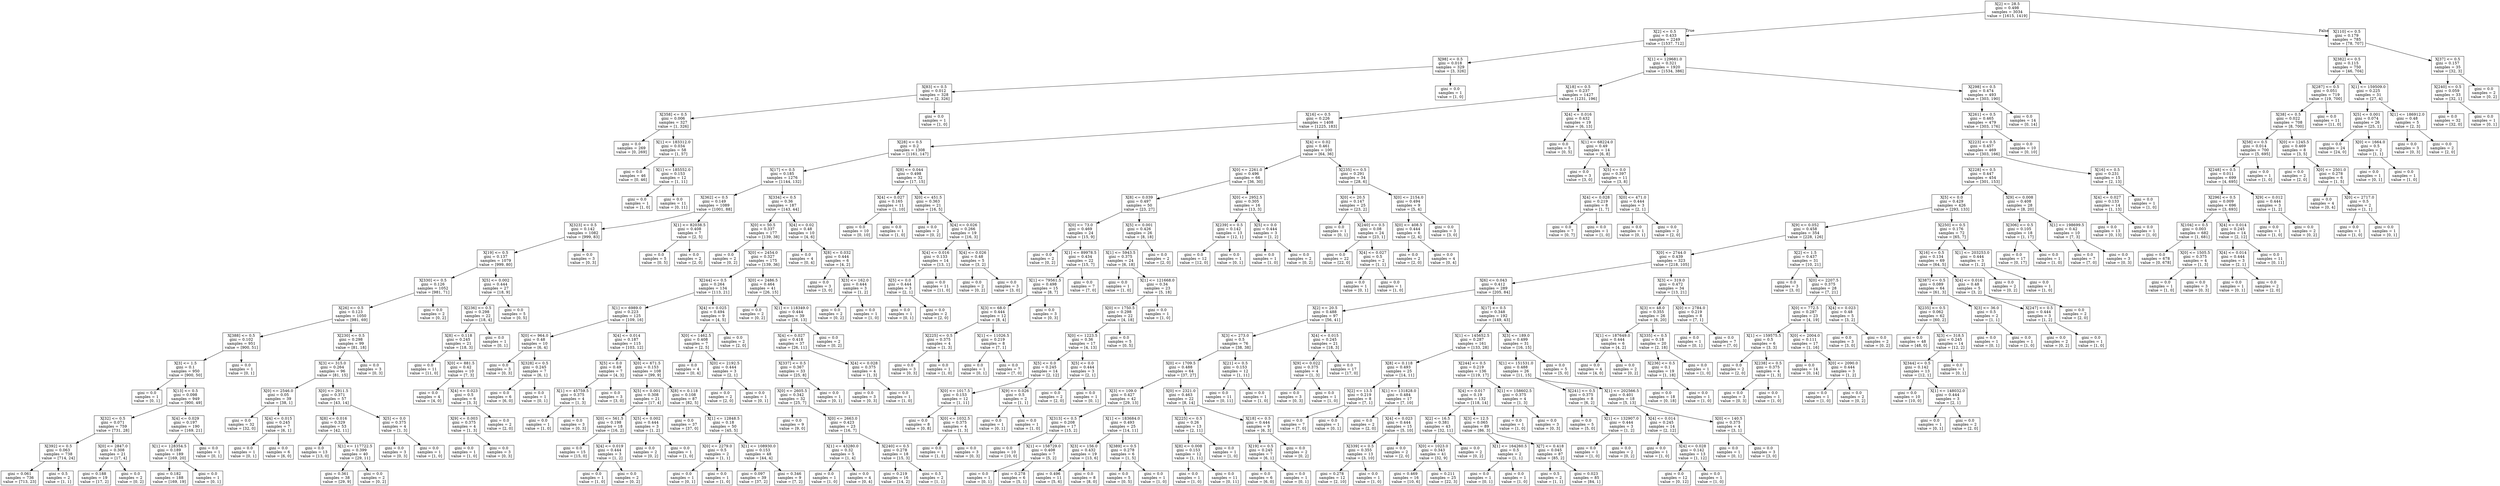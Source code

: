digraph Tree {
node [shape=box] ;
0 [label="X[2] <= 28.5\ngini = 0.498\nsamples = 3034\nvalue = [1615, 1419]"] ;
1 [label="X[2] <= 0.5\ngini = 0.433\nsamples = 2249\nvalue = [1537, 712]"] ;
0 -> 1 [labeldistance=2.5, labelangle=45, headlabel="True"] ;
2 [label="X[98] <= 0.5\ngini = 0.018\nsamples = 329\nvalue = [3, 326]"] ;
1 -> 2 ;
3 [label="X[83] <= 0.5\ngini = 0.012\nsamples = 328\nvalue = [2, 326]"] ;
2 -> 3 ;
4 [label="X[358] <= 0.5\ngini = 0.006\nsamples = 327\nvalue = [1, 326]"] ;
3 -> 4 ;
5 [label="gini = 0.0\nsamples = 269\nvalue = [0, 269]"] ;
4 -> 5 ;
6 [label="X[1] <= 183312.0\ngini = 0.034\nsamples = 58\nvalue = [1, 57]"] ;
4 -> 6 ;
7 [label="gini = 0.0\nsamples = 46\nvalue = [0, 46]"] ;
6 -> 7 ;
8 [label="X[1] <= 185552.0\ngini = 0.153\nsamples = 12\nvalue = [1, 11]"] ;
6 -> 8 ;
9 [label="gini = 0.0\nsamples = 1\nvalue = [1, 0]"] ;
8 -> 9 ;
10 [label="gini = 0.0\nsamples = 11\nvalue = [0, 11]"] ;
8 -> 10 ;
11 [label="gini = 0.0\nsamples = 1\nvalue = [1, 0]"] ;
3 -> 11 ;
12 [label="gini = 0.0\nsamples = 1\nvalue = [1, 0]"] ;
2 -> 12 ;
13 [label="X[1] <= 129681.0\ngini = 0.321\nsamples = 1920\nvalue = [1534, 386]"] ;
1 -> 13 ;
14 [label="X[18] <= 0.5\ngini = 0.237\nsamples = 1427\nvalue = [1231, 196]"] ;
13 -> 14 ;
15 [label="X[16] <= 0.5\ngini = 0.226\nsamples = 1408\nvalue = [1225, 183]"] ;
14 -> 15 ;
16 [label="X[28] <= 0.5\ngini = 0.2\nsamples = 1308\nvalue = [1161, 147]"] ;
15 -> 16 ;
17 [label="X[17] <= 0.5\ngini = 0.185\nsamples = 1276\nvalue = [1144, 132]"] ;
16 -> 17 ;
18 [label="X[362] <= 0.5\ngini = 0.149\nsamples = 1089\nvalue = [1001, 88]"] ;
17 -> 18 ;
19 [label="X[323] <= 0.5\ngini = 0.142\nsamples = 1082\nvalue = [999, 83]"] ;
18 -> 19 ;
20 [label="X[19] <= 0.5\ngini = 0.137\nsamples = 1079\nvalue = [999, 80]"] ;
19 -> 20 ;
21 [label="X[330] <= 0.5\ngini = 0.126\nsamples = 1052\nvalue = [981, 71]"] ;
20 -> 21 ;
22 [label="X[26] <= 0.5\ngini = 0.123\nsamples = 1050\nvalue = [981, 69]"] ;
21 -> 22 ;
23 [label="X[388] <= 0.5\ngini = 0.102\nsamples = 951\nvalue = [900, 51]"] ;
22 -> 23 ;
24 [label="X[3] <= 1.5\ngini = 0.1\nsamples = 950\nvalue = [900, 50]"] ;
23 -> 24 ;
25 [label="gini = 0.0\nsamples = 1\nvalue = [0, 1]"] ;
24 -> 25 ;
26 [label="X[13] <= 0.5\ngini = 0.098\nsamples = 949\nvalue = [900, 49]"] ;
24 -> 26 ;
27 [label="X[32] <= 0.5\ngini = 0.071\nsamples = 759\nvalue = [731, 28]"] ;
26 -> 27 ;
28 [label="X[392] <= 0.5\ngini = 0.063\nsamples = 738\nvalue = [714, 24]"] ;
27 -> 28 ;
29 [label="gini = 0.061\nsamples = 736\nvalue = [713, 23]"] ;
28 -> 29 ;
30 [label="gini = 0.5\nsamples = 2\nvalue = [1, 1]"] ;
28 -> 30 ;
31 [label="X[0] <= 2847.0\ngini = 0.308\nsamples = 21\nvalue = [17, 4]"] ;
27 -> 31 ;
32 [label="gini = 0.188\nsamples = 19\nvalue = [17, 2]"] ;
31 -> 32 ;
33 [label="gini = 0.0\nsamples = 2\nvalue = [0, 2]"] ;
31 -> 33 ;
34 [label="X[4] <= 0.029\ngini = 0.197\nsamples = 190\nvalue = [169, 21]"] ;
26 -> 34 ;
35 [label="X[1] <= 128354.5\ngini = 0.189\nsamples = 189\nvalue = [169, 20]"] ;
34 -> 35 ;
36 [label="gini = 0.182\nsamples = 188\nvalue = [169, 19]"] ;
35 -> 36 ;
37 [label="gini = 0.0\nsamples = 1\nvalue = [0, 1]"] ;
35 -> 37 ;
38 [label="gini = 0.0\nsamples = 1\nvalue = [0, 1]"] ;
34 -> 38 ;
39 [label="gini = 0.0\nsamples = 1\nvalue = [0, 1]"] ;
23 -> 39 ;
40 [label="X[230] <= 0.5\ngini = 0.298\nsamples = 99\nvalue = [81, 18]"] ;
22 -> 40 ;
41 [label="X[3] <= 315.0\ngini = 0.264\nsamples = 96\nvalue = [81, 15]"] ;
40 -> 41 ;
42 [label="X[0] <= 2546.0\ngini = 0.05\nsamples = 39\nvalue = [38, 1]"] ;
41 -> 42 ;
43 [label="gini = 0.0\nsamples = 32\nvalue = [32, 0]"] ;
42 -> 43 ;
44 [label="X[4] <= 0.015\ngini = 0.245\nsamples = 7\nvalue = [6, 1]"] ;
42 -> 44 ;
45 [label="gini = 0.0\nsamples = 1\nvalue = [0, 1]"] ;
44 -> 45 ;
46 [label="gini = 0.0\nsamples = 6\nvalue = [6, 0]"] ;
44 -> 46 ;
47 [label="X[0] <= 2911.5\ngini = 0.371\nsamples = 57\nvalue = [43, 14]"] ;
41 -> 47 ;
48 [label="X[8] <= 0.016\ngini = 0.329\nsamples = 53\nvalue = [42, 11]"] ;
47 -> 48 ;
49 [label="gini = 0.0\nsamples = 13\nvalue = [13, 0]"] ;
48 -> 49 ;
50 [label="X[1] <= 117722.5\ngini = 0.399\nsamples = 40\nvalue = [29, 11]"] ;
48 -> 50 ;
51 [label="gini = 0.361\nsamples = 38\nvalue = [29, 9]"] ;
50 -> 51 ;
52 [label="gini = 0.0\nsamples = 2\nvalue = [0, 2]"] ;
50 -> 52 ;
53 [label="X[5] <= 0.0\ngini = 0.375\nsamples = 4\nvalue = [1, 3]"] ;
47 -> 53 ;
54 [label="gini = 0.0\nsamples = 3\nvalue = [0, 3]"] ;
53 -> 54 ;
55 [label="gini = 0.0\nsamples = 1\nvalue = [1, 0]"] ;
53 -> 55 ;
56 [label="gini = 0.0\nsamples = 3\nvalue = [0, 3]"] ;
40 -> 56 ;
57 [label="gini = 0.0\nsamples = 2\nvalue = [0, 2]"] ;
21 -> 57 ;
58 [label="X[5] <= 0.002\ngini = 0.444\nsamples = 27\nvalue = [18, 9]"] ;
20 -> 58 ;
59 [label="X[236] <= 0.5\ngini = 0.298\nsamples = 22\nvalue = [18, 4]"] ;
58 -> 59 ;
60 [label="X[8] <= 0.118\ngini = 0.245\nsamples = 21\nvalue = [18, 3]"] ;
59 -> 60 ;
61 [label="gini = 0.0\nsamples = 11\nvalue = [11, 0]"] ;
60 -> 61 ;
62 [label="X[0] <= 881.5\ngini = 0.42\nsamples = 10\nvalue = [7, 3]"] ;
60 -> 62 ;
63 [label="gini = 0.0\nsamples = 4\nvalue = [4, 0]"] ;
62 -> 63 ;
64 [label="X[4] <= 0.023\ngini = 0.5\nsamples = 6\nvalue = [3, 3]"] ;
62 -> 64 ;
65 [label="X[9] <= 0.003\ngini = 0.375\nsamples = 4\nvalue = [1, 3]"] ;
64 -> 65 ;
66 [label="gini = 0.0\nsamples = 1\nvalue = [1, 0]"] ;
65 -> 66 ;
67 [label="gini = 0.0\nsamples = 3\nvalue = [0, 3]"] ;
65 -> 67 ;
68 [label="gini = 0.0\nsamples = 2\nvalue = [2, 0]"] ;
64 -> 68 ;
69 [label="gini = 0.0\nsamples = 1\nvalue = [0, 1]"] ;
59 -> 69 ;
70 [label="gini = 0.0\nsamples = 5\nvalue = [0, 5]"] ;
58 -> 70 ;
71 [label="gini = 0.0\nsamples = 3\nvalue = [0, 3]"] ;
19 -> 71 ;
72 [label="X[1] <= 82038.5\ngini = 0.408\nsamples = 7\nvalue = [2, 5]"] ;
18 -> 72 ;
73 [label="gini = 0.0\nsamples = 5\nvalue = [0, 5]"] ;
72 -> 73 ;
74 [label="gini = 0.0\nsamples = 2\nvalue = [2, 0]"] ;
72 -> 74 ;
75 [label="X[334] <= 0.5\ngini = 0.36\nsamples = 187\nvalue = [143, 44]"] ;
17 -> 75 ;
76 [label="X[0] <= 50.5\ngini = 0.337\nsamples = 177\nvalue = [139, 38]"] ;
75 -> 76 ;
77 [label="gini = 0.0\nsamples = 2\nvalue = [0, 2]"] ;
76 -> 77 ;
78 [label="X[0] <= 2454.0\ngini = 0.327\nsamples = 175\nvalue = [139, 36]"] ;
76 -> 78 ;
79 [label="X[244] <= 0.5\ngini = 0.264\nsamples = 134\nvalue = [113, 21]"] ;
78 -> 79 ;
80 [label="X[1] <= 6989.0\ngini = 0.223\nsamples = 125\nvalue = [109, 16]"] ;
79 -> 80 ;
81 [label="X[0] <= 964.0\ngini = 0.48\nsamples = 10\nvalue = [6, 4]"] ;
80 -> 81 ;
82 [label="gini = 0.0\nsamples = 3\nvalue = [0, 3]"] ;
81 -> 82 ;
83 [label="X[328] <= 0.5\ngini = 0.245\nsamples = 7\nvalue = [6, 1]"] ;
81 -> 83 ;
84 [label="gini = 0.0\nsamples = 6\nvalue = [6, 0]"] ;
83 -> 84 ;
85 [label="gini = 0.0\nsamples = 1\nvalue = [0, 1]"] ;
83 -> 85 ;
86 [label="X[4] <= 0.014\ngini = 0.187\nsamples = 115\nvalue = [103, 12]"] ;
80 -> 86 ;
87 [label="X[5] <= 0.0\ngini = 0.49\nsamples = 7\nvalue = [4, 3]"] ;
86 -> 87 ;
88 [label="X[1] <= 45759.5\ngini = 0.375\nsamples = 4\nvalue = [1, 3]"] ;
87 -> 88 ;
89 [label="gini = 0.0\nsamples = 1\nvalue = [1, 0]"] ;
88 -> 89 ;
90 [label="gini = 0.0\nsamples = 3\nvalue = [0, 3]"] ;
88 -> 90 ;
91 [label="gini = 0.0\nsamples = 3\nvalue = [3, 0]"] ;
87 -> 91 ;
92 [label="X[0] <= 671.5\ngini = 0.153\nsamples = 108\nvalue = [99, 9]"] ;
86 -> 92 ;
93 [label="X[5] <= 0.001\ngini = 0.308\nsamples = 21\nvalue = [17, 4]"] ;
92 -> 93 ;
94 [label="X[0] <= 561.5\ngini = 0.198\nsamples = 18\nvalue = [16, 2]"] ;
93 -> 94 ;
95 [label="gini = 0.0\nsamples = 15\nvalue = [15, 0]"] ;
94 -> 95 ;
96 [label="X[4] <= 0.019\ngini = 0.444\nsamples = 3\nvalue = [1, 2]"] ;
94 -> 96 ;
97 [label="gini = 0.0\nsamples = 1\nvalue = [1, 0]"] ;
96 -> 97 ;
98 [label="gini = 0.0\nsamples = 2\nvalue = [0, 2]"] ;
96 -> 98 ;
99 [label="X[5] <= 0.002\ngini = 0.444\nsamples = 3\nvalue = [1, 2]"] ;
93 -> 99 ;
100 [label="gini = 0.0\nsamples = 2\nvalue = [0, 2]"] ;
99 -> 100 ;
101 [label="gini = 0.0\nsamples = 1\nvalue = [1, 0]"] ;
99 -> 101 ;
102 [label="X[8] <= 0.118\ngini = 0.108\nsamples = 87\nvalue = [82, 5]"] ;
92 -> 102 ;
103 [label="gini = 0.0\nsamples = 37\nvalue = [37, 0]"] ;
102 -> 103 ;
104 [label="X[1] <= 12848.5\ngini = 0.18\nsamples = 50\nvalue = [45, 5]"] ;
102 -> 104 ;
105 [label="X[0] <= 2279.0\ngini = 0.5\nsamples = 2\nvalue = [1, 1]"] ;
104 -> 105 ;
106 [label="gini = 0.0\nsamples = 1\nvalue = [0, 1]"] ;
105 -> 106 ;
107 [label="gini = 0.0\nsamples = 1\nvalue = [1, 0]"] ;
105 -> 107 ;
108 [label="X[1] <= 108930.0\ngini = 0.153\nsamples = 48\nvalue = [44, 4]"] ;
104 -> 108 ;
109 [label="gini = 0.097\nsamples = 39\nvalue = [37, 2]"] ;
108 -> 109 ;
110 [label="gini = 0.346\nsamples = 9\nvalue = [7, 2]"] ;
108 -> 110 ;
111 [label="X[4] <= 0.025\ngini = 0.494\nsamples = 9\nvalue = [4, 5]"] ;
79 -> 111 ;
112 [label="X[0] <= 1462.5\ngini = 0.408\nsamples = 7\nvalue = [2, 5]"] ;
111 -> 112 ;
113 [label="gini = 0.0\nsamples = 4\nvalue = [0, 4]"] ;
112 -> 113 ;
114 [label="X[0] <= 2192.5\ngini = 0.444\nsamples = 3\nvalue = [2, 1]"] ;
112 -> 114 ;
115 [label="gini = 0.0\nsamples = 2\nvalue = [2, 0]"] ;
114 -> 115 ;
116 [label="gini = 0.0\nsamples = 1\nvalue = [0, 1]"] ;
114 -> 116 ;
117 [label="gini = 0.0\nsamples = 2\nvalue = [2, 0]"] ;
111 -> 117 ;
118 [label="X[0] <= 2486.5\ngini = 0.464\nsamples = 41\nvalue = [26, 15]"] ;
78 -> 118 ;
119 [label="gini = 0.0\nsamples = 2\nvalue = [0, 2]"] ;
118 -> 119 ;
120 [label="X[1] <= 118349.0\ngini = 0.444\nsamples = 39\nvalue = [26, 13]"] ;
118 -> 120 ;
121 [label="X[4] <= 0.027\ngini = 0.418\nsamples = 37\nvalue = [26, 11]"] ;
120 -> 121 ;
122 [label="X[337] <= 0.5\ngini = 0.367\nsamples = 33\nvalue = [25, 8]"] ;
121 -> 122 ;
123 [label="X[0] <= 2605.5\ngini = 0.342\nsamples = 32\nvalue = [25, 7]"] ;
122 -> 123 ;
124 [label="gini = 0.0\nsamples = 9\nvalue = [9, 0]"] ;
123 -> 124 ;
125 [label="X[0] <= 2663.0\ngini = 0.423\nsamples = 23\nvalue = [16, 7]"] ;
123 -> 125 ;
126 [label="X[1] <= 43280.0\ngini = 0.32\nsamples = 5\nvalue = [1, 4]"] ;
125 -> 126 ;
127 [label="gini = 0.0\nsamples = 1\nvalue = [1, 0]"] ;
126 -> 127 ;
128 [label="gini = 0.0\nsamples = 4\nvalue = [0, 4]"] ;
126 -> 128 ;
129 [label="X[240] <= 0.5\ngini = 0.278\nsamples = 18\nvalue = [15, 3]"] ;
125 -> 129 ;
130 [label="gini = 0.219\nsamples = 16\nvalue = [14, 2]"] ;
129 -> 130 ;
131 [label="gini = 0.5\nsamples = 2\nvalue = [1, 1]"] ;
129 -> 131 ;
132 [label="gini = 0.0\nsamples = 1\nvalue = [0, 1]"] ;
122 -> 132 ;
133 [label="X[4] <= 0.028\ngini = 0.375\nsamples = 4\nvalue = [1, 3]"] ;
121 -> 133 ;
134 [label="gini = 0.0\nsamples = 3\nvalue = [0, 3]"] ;
133 -> 134 ;
135 [label="gini = 0.0\nsamples = 1\nvalue = [1, 0]"] ;
133 -> 135 ;
136 [label="gini = 0.0\nsamples = 2\nvalue = [0, 2]"] ;
120 -> 136 ;
137 [label="X[4] <= 0.02\ngini = 0.48\nsamples = 10\nvalue = [4, 6]"] ;
75 -> 137 ;
138 [label="gini = 0.0\nsamples = 4\nvalue = [0, 4]"] ;
137 -> 138 ;
139 [label="X[8] <= 0.032\ngini = 0.444\nsamples = 6\nvalue = [4, 2]"] ;
137 -> 139 ;
140 [label="gini = 0.0\nsamples = 3\nvalue = [3, 0]"] ;
139 -> 140 ;
141 [label="X[3] <= 162.0\ngini = 0.444\nsamples = 3\nvalue = [1, 2]"] ;
139 -> 141 ;
142 [label="gini = 0.0\nsamples = 2\nvalue = [0, 2]"] ;
141 -> 142 ;
143 [label="gini = 0.0\nsamples = 1\nvalue = [1, 0]"] ;
141 -> 143 ;
144 [label="X[8] <= 0.044\ngini = 0.498\nsamples = 32\nvalue = [17, 15]"] ;
16 -> 144 ;
145 [label="X[4] <= 0.027\ngini = 0.165\nsamples = 11\nvalue = [1, 10]"] ;
144 -> 145 ;
146 [label="gini = 0.0\nsamples = 10\nvalue = [0, 10]"] ;
145 -> 146 ;
147 [label="gini = 0.0\nsamples = 1\nvalue = [1, 0]"] ;
145 -> 147 ;
148 [label="X[0] <= 451.5\ngini = 0.363\nsamples = 21\nvalue = [16, 5]"] ;
144 -> 148 ;
149 [label="gini = 0.0\nsamples = 2\nvalue = [0, 2]"] ;
148 -> 149 ;
150 [label="X[4] <= 0.026\ngini = 0.266\nsamples = 19\nvalue = [16, 3]"] ;
148 -> 150 ;
151 [label="X[4] <= 0.016\ngini = 0.133\nsamples = 14\nvalue = [13, 1]"] ;
150 -> 151 ;
152 [label="X[5] <= 0.0\ngini = 0.444\nsamples = 3\nvalue = [2, 1]"] ;
151 -> 152 ;
153 [label="gini = 0.0\nsamples = 1\nvalue = [0, 1]"] ;
152 -> 153 ;
154 [label="gini = 0.0\nsamples = 2\nvalue = [2, 0]"] ;
152 -> 154 ;
155 [label="gini = 0.0\nsamples = 11\nvalue = [11, 0]"] ;
151 -> 155 ;
156 [label="X[4] <= 0.026\ngini = 0.48\nsamples = 5\nvalue = [3, 2]"] ;
150 -> 156 ;
157 [label="gini = 0.0\nsamples = 2\nvalue = [0, 2]"] ;
156 -> 157 ;
158 [label="gini = 0.0\nsamples = 3\nvalue = [3, 0]"] ;
156 -> 158 ;
159 [label="X[4] <= 0.02\ngini = 0.461\nsamples = 100\nvalue = [64, 36]"] ;
15 -> 159 ;
160 [label="X[0] <= 2261.0\ngini = 0.496\nsamples = 66\nvalue = [36, 30]"] ;
159 -> 160 ;
161 [label="X[8] <= 0.039\ngini = 0.497\nsamples = 50\nvalue = [23, 27]"] ;
160 -> 161 ;
162 [label="X[0] <= 73.0\ngini = 0.469\nsamples = 24\nvalue = [15, 9]"] ;
161 -> 162 ;
163 [label="gini = 0.0\nsamples = 2\nvalue = [0, 2]"] ;
162 -> 163 ;
164 [label="X[1] <= 89978.5\ngini = 0.434\nsamples = 22\nvalue = [15, 7]"] ;
162 -> 164 ;
165 [label="X[1] <= 79561.5\ngini = 0.498\nsamples = 15\nvalue = [8, 7]"] ;
164 -> 165 ;
166 [label="X[3] <= 68.0\ngini = 0.444\nsamples = 12\nvalue = [8, 4]"] ;
165 -> 166 ;
167 [label="X[225] <= 0.5\ngini = 0.375\nsamples = 4\nvalue = [1, 3]"] ;
166 -> 167 ;
168 [label="gini = 0.0\nsamples = 3\nvalue = [0, 3]"] ;
167 -> 168 ;
169 [label="gini = 0.0\nsamples = 1\nvalue = [1, 0]"] ;
167 -> 169 ;
170 [label="X[1] <= 11026.5\ngini = 0.219\nsamples = 8\nvalue = [7, 1]"] ;
166 -> 170 ;
171 [label="gini = 0.0\nsamples = 1\nvalue = [0, 1]"] ;
170 -> 171 ;
172 [label="gini = 0.0\nsamples = 7\nvalue = [7, 0]"] ;
170 -> 172 ;
173 [label="gini = 0.0\nsamples = 3\nvalue = [0, 3]"] ;
165 -> 173 ;
174 [label="gini = 0.0\nsamples = 7\nvalue = [7, 0]"] ;
164 -> 174 ;
175 [label="X[5] <= 0.001\ngini = 0.426\nsamples = 26\nvalue = [8, 18]"] ;
161 -> 175 ;
176 [label="X[1] <= 5943.5\ngini = 0.375\nsamples = 24\nvalue = [6, 18]"] ;
175 -> 176 ;
177 [label="gini = 0.0\nsamples = 1\nvalue = [1, 0]"] ;
176 -> 177 ;
178 [label="X[1] <= 121668.0\ngini = 0.34\nsamples = 23\nvalue = [5, 18]"] ;
176 -> 178 ;
179 [label="X[0] <= 1750.5\ngini = 0.298\nsamples = 22\nvalue = [4, 18]"] ;
178 -> 179 ;
180 [label="X[0] <= 1223.5\ngini = 0.36\nsamples = 17\nvalue = [4, 13]"] ;
179 -> 180 ;
181 [label="X[5] <= 0.0\ngini = 0.245\nsamples = 14\nvalue = [2, 12]"] ;
180 -> 181 ;
182 [label="X[0] <= 1017.5\ngini = 0.153\nsamples = 12\nvalue = [1, 11]"] ;
181 -> 182 ;
183 [label="gini = 0.0\nsamples = 8\nvalue = [0, 8]"] ;
182 -> 183 ;
184 [label="X[0] <= 1032.5\ngini = 0.375\nsamples = 4\nvalue = [1, 3]"] ;
182 -> 184 ;
185 [label="gini = 0.0\nsamples = 1\nvalue = [1, 0]"] ;
184 -> 185 ;
186 [label="gini = 0.0\nsamples = 3\nvalue = [0, 3]"] ;
184 -> 186 ;
187 [label="X[9] <= 0.026\ngini = 0.5\nsamples = 2\nvalue = [1, 1]"] ;
181 -> 187 ;
188 [label="gini = 0.0\nsamples = 1\nvalue = [0, 1]"] ;
187 -> 188 ;
189 [label="gini = 0.0\nsamples = 1\nvalue = [1, 0]"] ;
187 -> 189 ;
190 [label="X[5] <= 0.0\ngini = 0.444\nsamples = 3\nvalue = [2, 1]"] ;
180 -> 190 ;
191 [label="gini = 0.0\nsamples = 2\nvalue = [2, 0]"] ;
190 -> 191 ;
192 [label="gini = 0.0\nsamples = 1\nvalue = [0, 1]"] ;
190 -> 192 ;
193 [label="gini = 0.0\nsamples = 5\nvalue = [0, 5]"] ;
179 -> 193 ;
194 [label="gini = 0.0\nsamples = 1\nvalue = [1, 0]"] ;
178 -> 194 ;
195 [label="gini = 0.0\nsamples = 2\nvalue = [2, 0]"] ;
175 -> 195 ;
196 [label="X[0] <= 2952.5\ngini = 0.305\nsamples = 16\nvalue = [13, 3]"] ;
160 -> 196 ;
197 [label="X[239] <= 0.5\ngini = 0.142\nsamples = 13\nvalue = [12, 1]"] ;
196 -> 197 ;
198 [label="gini = 0.0\nsamples = 12\nvalue = [12, 0]"] ;
197 -> 198 ;
199 [label="gini = 0.0\nsamples = 1\nvalue = [0, 1]"] ;
197 -> 199 ;
200 [label="X[5] <= 0.0\ngini = 0.444\nsamples = 3\nvalue = [1, 2]"] ;
196 -> 200 ;
201 [label="gini = 0.0\nsamples = 1\nvalue = [1, 0]"] ;
200 -> 201 ;
202 [label="gini = 0.0\nsamples = 2\nvalue = [0, 2]"] ;
200 -> 202 ;
203 [label="X[235] <= 0.5\ngini = 0.291\nsamples = 34\nvalue = [28, 6]"] ;
159 -> 203 ;
204 [label="X[0] <= 20.5\ngini = 0.147\nsamples = 25\nvalue = [23, 2]"] ;
203 -> 204 ;
205 [label="gini = 0.0\nsamples = 1\nvalue = [0, 1]"] ;
204 -> 205 ;
206 [label="X[240] <= 0.5\ngini = 0.08\nsamples = 24\nvalue = [23, 1]"] ;
204 -> 206 ;
207 [label="gini = 0.0\nsamples = 22\nvalue = [22, 0]"] ;
206 -> 207 ;
208 [label="X[4] <= 0.027\ngini = 0.5\nsamples = 2\nvalue = [1, 1]"] ;
206 -> 208 ;
209 [label="gini = 0.0\nsamples = 1\nvalue = [0, 1]"] ;
208 -> 209 ;
210 [label="gini = 0.0\nsamples = 1\nvalue = [1, 0]"] ;
208 -> 210 ;
211 [label="X[0] <= 2154.0\ngini = 0.494\nsamples = 9\nvalue = [5, 4]"] ;
203 -> 211 ;
212 [label="X[0] <= 408.5\ngini = 0.444\nsamples = 6\nvalue = [2, 4]"] ;
211 -> 212 ;
213 [label="gini = 0.0\nsamples = 2\nvalue = [2, 0]"] ;
212 -> 213 ;
214 [label="gini = 0.0\nsamples = 4\nvalue = [0, 4]"] ;
212 -> 214 ;
215 [label="gini = 0.0\nsamples = 3\nvalue = [3, 0]"] ;
211 -> 215 ;
216 [label="X[4] <= 0.016\ngini = 0.432\nsamples = 19\nvalue = [6, 13]"] ;
14 -> 216 ;
217 [label="gini = 0.0\nsamples = 5\nvalue = [0, 5]"] ;
216 -> 217 ;
218 [label="X[1] <= 68224.0\ngini = 0.49\nsamples = 14\nvalue = [6, 8]"] ;
216 -> 218 ;
219 [label="gini = 0.0\nsamples = 3\nvalue = [3, 0]"] ;
218 -> 219 ;
220 [label="X[5] <= 0.0\ngini = 0.397\nsamples = 11\nvalue = [3, 8]"] ;
218 -> 220 ;
221 [label="X[4] <= 0.028\ngini = 0.219\nsamples = 8\nvalue = [1, 7]"] ;
220 -> 221 ;
222 [label="gini = 0.0\nsamples = 7\nvalue = [0, 7]"] ;
221 -> 222 ;
223 [label="gini = 0.0\nsamples = 1\nvalue = [1, 0]"] ;
221 -> 223 ;
224 [label="X[0] <= 471.0\ngini = 0.444\nsamples = 3\nvalue = [2, 1]"] ;
220 -> 224 ;
225 [label="gini = 0.0\nsamples = 1\nvalue = [0, 1]"] ;
224 -> 225 ;
226 [label="gini = 0.0\nsamples = 2\nvalue = [2, 0]"] ;
224 -> 226 ;
227 [label="X[298] <= 0.5\ngini = 0.474\nsamples = 493\nvalue = [303, 190]"] ;
13 -> 227 ;
228 [label="X[261] <= 0.5\ngini = 0.465\nsamples = 479\nvalue = [303, 176]"] ;
227 -> 228 ;
229 [label="X[223] <= 0.5\ngini = 0.457\nsamples = 469\nvalue = [303, 166]"] ;
228 -> 229 ;
230 [label="X[228] <= 0.5\ngini = 0.447\nsamples = 454\nvalue = [301, 153]"] ;
229 -> 230 ;
231 [label="X[5] <= 0.0\ngini = 0.429\nsamples = 426\nvalue = [293, 133]"] ;
230 -> 231 ;
232 [label="X[9] <= 0.052\ngini = 0.458\nsamples = 354\nvalue = [228, 126]"] ;
231 -> 232 ;
233 [label="X[0] <= 2744.0\ngini = 0.439\nsamples = 323\nvalue = [218, 105]"] ;
232 -> 233 ;
234 [label="X[6] <= 0.043\ngini = 0.412\nsamples = 289\nvalue = [205, 84]"] ;
233 -> 234 ;
235 [label="X[2] <= 20.5\ngini = 0.488\nsamples = 97\nvalue = [56, 41]"] ;
234 -> 235 ;
236 [label="X[3] <= 273.0\ngini = 0.5\nsamples = 76\nvalue = [38, 38]"] ;
235 -> 236 ;
237 [label="X[0] <= 1709.5\ngini = 0.488\nsamples = 64\nvalue = [37, 27]"] ;
236 -> 237 ;
238 [label="X[3] <= 109.0\ngini = 0.427\nsamples = 42\nvalue = [29, 13]"] ;
237 -> 238 ;
239 [label="X[313] <= 0.5\ngini = 0.208\nsamples = 17\nvalue = [15, 2]"] ;
238 -> 239 ;
240 [label="gini = 0.0\nsamples = 10\nvalue = [10, 0]"] ;
239 -> 240 ;
241 [label="X[1] <= 158729.0\ngini = 0.408\nsamples = 7\nvalue = [5, 2]"] ;
239 -> 241 ;
242 [label="gini = 0.0\nsamples = 1\nvalue = [0, 1]"] ;
241 -> 242 ;
243 [label="gini = 0.278\nsamples = 6\nvalue = [5, 1]"] ;
241 -> 243 ;
244 [label="X[1] <= 183684.0\ngini = 0.493\nsamples = 25\nvalue = [14, 11]"] ;
238 -> 244 ;
245 [label="X[3] <= 156.0\ngini = 0.432\nsamples = 19\nvalue = [13, 6]"] ;
244 -> 245 ;
246 [label="gini = 0.496\nsamples = 11\nvalue = [5, 6]"] ;
245 -> 246 ;
247 [label="gini = 0.0\nsamples = 8\nvalue = [8, 0]"] ;
245 -> 247 ;
248 [label="X[389] <= 0.5\ngini = 0.278\nsamples = 6\nvalue = [1, 5]"] ;
244 -> 248 ;
249 [label="gini = 0.0\nsamples = 5\nvalue = [0, 5]"] ;
248 -> 249 ;
250 [label="gini = 0.0\nsamples = 1\nvalue = [1, 0]"] ;
248 -> 250 ;
251 [label="X[0] <= 2321.0\ngini = 0.463\nsamples = 22\nvalue = [8, 14]"] ;
237 -> 251 ;
252 [label="X[225] <= 0.5\ngini = 0.26\nsamples = 13\nvalue = [2, 11]"] ;
251 -> 252 ;
253 [label="X[8] <= 0.008\ngini = 0.153\nsamples = 12\nvalue = [1, 11]"] ;
252 -> 253 ;
254 [label="gini = 0.0\nsamples = 1\nvalue = [1, 0]"] ;
253 -> 254 ;
255 [label="gini = 0.0\nsamples = 11\nvalue = [0, 11]"] ;
253 -> 255 ;
256 [label="gini = 0.0\nsamples = 1\nvalue = [1, 0]"] ;
252 -> 256 ;
257 [label="X[18] <= 0.5\ngini = 0.444\nsamples = 9\nvalue = [6, 3]"] ;
251 -> 257 ;
258 [label="X[19] <= 0.5\ngini = 0.245\nsamples = 7\nvalue = [6, 1]"] ;
257 -> 258 ;
259 [label="gini = 0.0\nsamples = 6\nvalue = [6, 0]"] ;
258 -> 259 ;
260 [label="gini = 0.0\nsamples = 1\nvalue = [0, 1]"] ;
258 -> 260 ;
261 [label="gini = 0.0\nsamples = 2\nvalue = [0, 2]"] ;
257 -> 261 ;
262 [label="X[21] <= 0.5\ngini = 0.153\nsamples = 12\nvalue = [1, 11]"] ;
236 -> 262 ;
263 [label="gini = 0.0\nsamples = 11\nvalue = [0, 11]"] ;
262 -> 263 ;
264 [label="gini = 0.0\nsamples = 1\nvalue = [1, 0]"] ;
262 -> 264 ;
265 [label="X[4] <= 0.015\ngini = 0.245\nsamples = 21\nvalue = [18, 3]"] ;
235 -> 265 ;
266 [label="X[9] <= 0.022\ngini = 0.375\nsamples = 4\nvalue = [1, 3]"] ;
265 -> 266 ;
267 [label="gini = 0.0\nsamples = 3\nvalue = [0, 3]"] ;
266 -> 267 ;
268 [label="gini = 0.0\nsamples = 1\nvalue = [1, 0]"] ;
266 -> 268 ;
269 [label="gini = 0.0\nsamples = 17\nvalue = [17, 0]"] ;
265 -> 269 ;
270 [label="X[17] <= 0.5\ngini = 0.348\nsamples = 192\nvalue = [149, 43]"] ;
234 -> 270 ;
271 [label="X[1] <= 145652.5\ngini = 0.287\nsamples = 161\nvalue = [133, 28]"] ;
270 -> 271 ;
272 [label="X[8] <= 0.118\ngini = 0.493\nsamples = 25\nvalue = [14, 11]"] ;
271 -> 272 ;
273 [label="X[2] <= 13.5\ngini = 0.219\nsamples = 8\nvalue = [7, 1]"] ;
272 -> 273 ;
274 [label="gini = 0.0\nsamples = 7\nvalue = [7, 0]"] ;
273 -> 274 ;
275 [label="gini = 0.0\nsamples = 1\nvalue = [0, 1]"] ;
273 -> 275 ;
276 [label="X[1] <= 131828.0\ngini = 0.484\nsamples = 17\nvalue = [7, 10]"] ;
272 -> 276 ;
277 [label="gini = 0.0\nsamples = 2\nvalue = [2, 0]"] ;
276 -> 277 ;
278 [label="X[4] <= 0.023\ngini = 0.444\nsamples = 15\nvalue = [5, 10]"] ;
276 -> 278 ;
279 [label="X[339] <= 0.5\ngini = 0.355\nsamples = 13\nvalue = [3, 10]"] ;
278 -> 279 ;
280 [label="gini = 0.278\nsamples = 12\nvalue = [2, 10]"] ;
279 -> 280 ;
281 [label="gini = 0.0\nsamples = 1\nvalue = [1, 0]"] ;
279 -> 281 ;
282 [label="gini = 0.0\nsamples = 2\nvalue = [2, 0]"] ;
278 -> 282 ;
283 [label="X[244] <= 0.5\ngini = 0.219\nsamples = 136\nvalue = [119, 17]"] ;
271 -> 283 ;
284 [label="X[4] <= 0.017\ngini = 0.19\nsamples = 132\nvalue = [118, 14]"] ;
283 -> 284 ;
285 [label="X[2] <= 16.5\ngini = 0.381\nsamples = 43\nvalue = [32, 11]"] ;
284 -> 285 ;
286 [label="X[0] <= 1023.0\ngini = 0.343\nsamples = 41\nvalue = [32, 9]"] ;
285 -> 286 ;
287 [label="gini = 0.469\nsamples = 16\nvalue = [10, 6]"] ;
286 -> 287 ;
288 [label="gini = 0.211\nsamples = 25\nvalue = [22, 3]"] ;
286 -> 288 ;
289 [label="gini = 0.0\nsamples = 2\nvalue = [0, 2]"] ;
285 -> 289 ;
290 [label="X[3] <= 12.5\ngini = 0.065\nsamples = 89\nvalue = [86, 3]"] ;
284 -> 290 ;
291 [label="X[1] <= 164260.5\ngini = 0.5\nsamples = 2\nvalue = [1, 1]"] ;
290 -> 291 ;
292 [label="gini = 0.0\nsamples = 1\nvalue = [0, 1]"] ;
291 -> 292 ;
293 [label="gini = 0.0\nsamples = 1\nvalue = [1, 0]"] ;
291 -> 293 ;
294 [label="X[7] <= 0.418\ngini = 0.045\nsamples = 87\nvalue = [85, 2]"] ;
290 -> 294 ;
295 [label="gini = 0.5\nsamples = 2\nvalue = [1, 1]"] ;
294 -> 295 ;
296 [label="gini = 0.023\nsamples = 85\nvalue = [84, 1]"] ;
294 -> 296 ;
297 [label="X[1] <= 158602.5\ngini = 0.375\nsamples = 4\nvalue = [1, 3]"] ;
283 -> 297 ;
298 [label="gini = 0.0\nsamples = 1\nvalue = [1, 0]"] ;
297 -> 298 ;
299 [label="gini = 0.0\nsamples = 3\nvalue = [0, 3]"] ;
297 -> 299 ;
300 [label="X[3] <= 189.0\ngini = 0.499\nsamples = 31\nvalue = [16, 15]"] ;
270 -> 300 ;
301 [label="X[1] <= 151531.0\ngini = 0.488\nsamples = 26\nvalue = [11, 15]"] ;
300 -> 301 ;
302 [label="X[241] <= 0.5\ngini = 0.375\nsamples = 8\nvalue = [6, 2]"] ;
301 -> 302 ;
303 [label="gini = 0.0\nsamples = 5\nvalue = [5, 0]"] ;
302 -> 303 ;
304 [label="X[1] <= 132907.0\ngini = 0.444\nsamples = 3\nvalue = [1, 2]"] ;
302 -> 304 ;
305 [label="gini = 0.0\nsamples = 1\nvalue = [1, 0]"] ;
304 -> 305 ;
306 [label="gini = 0.0\nsamples = 2\nvalue = [0, 2]"] ;
304 -> 306 ;
307 [label="X[1] <= 202566.5\ngini = 0.401\nsamples = 18\nvalue = [5, 13]"] ;
301 -> 307 ;
308 [label="X[4] <= 0.014\ngini = 0.245\nsamples = 14\nvalue = [2, 12]"] ;
307 -> 308 ;
309 [label="gini = 0.0\nsamples = 1\nvalue = [1, 0]"] ;
308 -> 309 ;
310 [label="X[4] <= 0.028\ngini = 0.142\nsamples = 13\nvalue = [1, 12]"] ;
308 -> 310 ;
311 [label="gini = 0.0\nsamples = 12\nvalue = [0, 12]"] ;
310 -> 311 ;
312 [label="gini = 0.0\nsamples = 1\nvalue = [1, 0]"] ;
310 -> 312 ;
313 [label="X[0] <= 140.5\ngini = 0.375\nsamples = 4\nvalue = [3, 1]"] ;
307 -> 313 ;
314 [label="gini = 0.0\nsamples = 1\nvalue = [0, 1]"] ;
313 -> 314 ;
315 [label="gini = 0.0\nsamples = 3\nvalue = [3, 0]"] ;
313 -> 315 ;
316 [label="gini = 0.0\nsamples = 5\nvalue = [5, 0]"] ;
300 -> 316 ;
317 [label="X[3] <= 319.0\ngini = 0.472\nsamples = 34\nvalue = [13, 21]"] ;
233 -> 317 ;
318 [label="X[3] <= 48.0\ngini = 0.355\nsamples = 26\nvalue = [6, 20]"] ;
317 -> 318 ;
319 [label="X[1] <= 187649.0\ngini = 0.444\nsamples = 6\nvalue = [4, 2]"] ;
318 -> 319 ;
320 [label="gini = 0.0\nsamples = 4\nvalue = [4, 0]"] ;
319 -> 320 ;
321 [label="gini = 0.0\nsamples = 2\nvalue = [0, 2]"] ;
319 -> 321 ;
322 [label="X[335] <= 0.5\ngini = 0.18\nsamples = 20\nvalue = [2, 18]"] ;
318 -> 322 ;
323 [label="X[236] <= 0.5\ngini = 0.1\nsamples = 19\nvalue = [1, 18]"] ;
322 -> 323 ;
324 [label="gini = 0.0\nsamples = 18\nvalue = [0, 18]"] ;
323 -> 324 ;
325 [label="gini = 0.0\nsamples = 1\nvalue = [1, 0]"] ;
323 -> 325 ;
326 [label="gini = 0.0\nsamples = 1\nvalue = [1, 0]"] ;
322 -> 326 ;
327 [label="X[0] <= 2784.0\ngini = 0.219\nsamples = 8\nvalue = [7, 1]"] ;
317 -> 327 ;
328 [label="gini = 0.0\nsamples = 1\nvalue = [0, 1]"] ;
327 -> 328 ;
329 [label="gini = 0.0\nsamples = 7\nvalue = [7, 0]"] ;
327 -> 329 ;
330 [label="X[2] <= 1.5\ngini = 0.437\nsamples = 31\nvalue = [10, 21]"] ;
232 -> 330 ;
331 [label="gini = 0.0\nsamples = 3\nvalue = [3, 0]"] ;
330 -> 331 ;
332 [label="X[0] <= 2207.5\ngini = 0.375\nsamples = 28\nvalue = [7, 21]"] ;
330 -> 332 ;
333 [label="X[0] <= 772.5\ngini = 0.287\nsamples = 23\nvalue = [4, 19]"] ;
332 -> 333 ;
334 [label="X[1] <= 159575.5\ngini = 0.5\nsamples = 6\nvalue = [3, 3]"] ;
333 -> 334 ;
335 [label="gini = 0.0\nsamples = 2\nvalue = [2, 0]"] ;
334 -> 335 ;
336 [label="X[238] <= 0.5\ngini = 0.375\nsamples = 4\nvalue = [1, 3]"] ;
334 -> 336 ;
337 [label="gini = 0.0\nsamples = 3\nvalue = [0, 3]"] ;
336 -> 337 ;
338 [label="gini = 0.0\nsamples = 1\nvalue = [1, 0]"] ;
336 -> 338 ;
339 [label="X[0] <= 2004.0\ngini = 0.111\nsamples = 17\nvalue = [1, 16]"] ;
333 -> 339 ;
340 [label="gini = 0.0\nsamples = 14\nvalue = [0, 14]"] ;
339 -> 340 ;
341 [label="X[0] <= 2090.0\ngini = 0.444\nsamples = 3\nvalue = [1, 2]"] ;
339 -> 341 ;
342 [label="gini = 0.0\nsamples = 1\nvalue = [1, 0]"] ;
341 -> 342 ;
343 [label="gini = 0.0\nsamples = 2\nvalue = [0, 2]"] ;
341 -> 343 ;
344 [label="X[4] <= 0.023\ngini = 0.48\nsamples = 5\nvalue = [3, 2]"] ;
332 -> 344 ;
345 [label="gini = 0.0\nsamples = 3\nvalue = [3, 0]"] ;
344 -> 345 ;
346 [label="gini = 0.0\nsamples = 2\nvalue = [0, 2]"] ;
344 -> 346 ;
347 [label="X[250] <= 0.5\ngini = 0.176\nsamples = 72\nvalue = [65, 7]"] ;
231 -> 347 ;
348 [label="X[16] <= 0.5\ngini = 0.134\nsamples = 69\nvalue = [64, 5]"] ;
347 -> 348 ;
349 [label="X[387] <= 0.5\ngini = 0.089\nsamples = 64\nvalue = [61, 3]"] ;
348 -> 349 ;
350 [label="X[235] <= 0.5\ngini = 0.062\nsamples = 62\nvalue = [60, 2]"] ;
349 -> 350 ;
351 [label="gini = 0.0\nsamples = 48\nvalue = [48, 0]"] ;
350 -> 351 ;
352 [label="X[3] <= 318.5\ngini = 0.245\nsamples = 14\nvalue = [12, 2]"] ;
350 -> 352 ;
353 [label="X[344] <= 0.5\ngini = 0.142\nsamples = 13\nvalue = [12, 1]"] ;
352 -> 353 ;
354 [label="gini = 0.0\nsamples = 10\nvalue = [10, 0]"] ;
353 -> 354 ;
355 [label="X[1] <= 148032.0\ngini = 0.444\nsamples = 3\nvalue = [2, 1]"] ;
353 -> 355 ;
356 [label="gini = 0.0\nsamples = 1\nvalue = [0, 1]"] ;
355 -> 356 ;
357 [label="gini = 0.0\nsamples = 2\nvalue = [2, 0]"] ;
355 -> 357 ;
358 [label="gini = 0.0\nsamples = 1\nvalue = [0, 1]"] ;
352 -> 358 ;
359 [label="X[3] <= 36.0\ngini = 0.5\nsamples = 2\nvalue = [1, 1]"] ;
349 -> 359 ;
360 [label="gini = 0.0\nsamples = 1\nvalue = [0, 1]"] ;
359 -> 360 ;
361 [label="gini = 0.0\nsamples = 1\nvalue = [1, 0]"] ;
359 -> 361 ;
362 [label="X[4] <= 0.016\ngini = 0.48\nsamples = 5\nvalue = [3, 2]"] ;
348 -> 362 ;
363 [label="X[247] <= 0.5\ngini = 0.444\nsamples = 3\nvalue = [1, 2]"] ;
362 -> 363 ;
364 [label="gini = 0.0\nsamples = 2\nvalue = [0, 2]"] ;
363 -> 364 ;
365 [label="gini = 0.0\nsamples = 1\nvalue = [1, 0]"] ;
363 -> 365 ;
366 [label="gini = 0.0\nsamples = 2\nvalue = [2, 0]"] ;
362 -> 366 ;
367 [label="X[1] <= 203253.0\ngini = 0.444\nsamples = 3\nvalue = [1, 2]"] ;
347 -> 367 ;
368 [label="gini = 0.0\nsamples = 2\nvalue = [0, 2]"] ;
367 -> 368 ;
369 [label="gini = 0.0\nsamples = 1\nvalue = [1, 0]"] ;
367 -> 369 ;
370 [label="X[9] <= 0.008\ngini = 0.408\nsamples = 28\nvalue = [8, 20]"] ;
230 -> 370 ;
371 [label="X[306] <= 0.5\ngini = 0.105\nsamples = 18\nvalue = [1, 17]"] ;
370 -> 371 ;
372 [label="gini = 0.0\nsamples = 17\nvalue = [0, 17]"] ;
371 -> 372 ;
373 [label="gini = 0.0\nsamples = 1\nvalue = [1, 0]"] ;
371 -> 373 ;
374 [label="X[1] <= 198699.5\ngini = 0.42\nsamples = 10\nvalue = [7, 3]"] ;
370 -> 374 ;
375 [label="gini = 0.0\nsamples = 7\nvalue = [7, 0]"] ;
374 -> 375 ;
376 [label="gini = 0.0\nsamples = 3\nvalue = [0, 3]"] ;
374 -> 376 ;
377 [label="X[16] <= 0.5\ngini = 0.231\nsamples = 15\nvalue = [2, 13]"] ;
229 -> 377 ;
378 [label="X[4] <= 0.027\ngini = 0.133\nsamples = 14\nvalue = [1, 13]"] ;
377 -> 378 ;
379 [label="gini = 0.0\nsamples = 13\nvalue = [0, 13]"] ;
378 -> 379 ;
380 [label="gini = 0.0\nsamples = 1\nvalue = [1, 0]"] ;
378 -> 380 ;
381 [label="gini = 0.0\nsamples = 1\nvalue = [1, 0]"] ;
377 -> 381 ;
382 [label="gini = 0.0\nsamples = 10\nvalue = [0, 10]"] ;
228 -> 382 ;
383 [label="gini = 0.0\nsamples = 14\nvalue = [0, 14]"] ;
227 -> 383 ;
384 [label="X[110] <= 0.5\ngini = 0.179\nsamples = 785\nvalue = [78, 707]"] ;
0 -> 384 [labeldistance=2.5, labelangle=-45, headlabel="False"] ;
385 [label="X[382] <= 0.5\ngini = 0.115\nsamples = 750\nvalue = [46, 704]"] ;
384 -> 385 ;
386 [label="X[287] <= 0.5\ngini = 0.051\nsamples = 719\nvalue = [19, 700]"] ;
385 -> 386 ;
387 [label="X[38] <= 0.5\ngini = 0.022\nsamples = 708\nvalue = [8, 700]"] ;
386 -> 387 ;
388 [label="X[58] <= 0.5\ngini = 0.014\nsamples = 700\nvalue = [5, 695]"] ;
387 -> 388 ;
389 [label="X[248] <= 0.5\ngini = 0.011\nsamples = 699\nvalue = [4, 695]"] ;
388 -> 389 ;
390 [label="X[296] <= 0.5\ngini = 0.009\nsamples = 696\nvalue = [3, 693]"] ;
389 -> 390 ;
391 [label="X[104] <= 0.5\ngini = 0.003\nsamples = 682\nvalue = [1, 681]"] ;
390 -> 391 ;
392 [label="gini = 0.0\nsamples = 678\nvalue = [0, 678]"] ;
391 -> 392 ;
393 [label="X[0] <= 1505.5\ngini = 0.375\nsamples = 4\nvalue = [1, 3]"] ;
391 -> 393 ;
394 [label="gini = 0.0\nsamples = 1\nvalue = [1, 0]"] ;
393 -> 394 ;
395 [label="gini = 0.0\nsamples = 3\nvalue = [0, 3]"] ;
393 -> 395 ;
396 [label="X[4] <= 0.014\ngini = 0.245\nsamples = 14\nvalue = [2, 12]"] ;
390 -> 396 ;
397 [label="X[4] <= 0.014\ngini = 0.444\nsamples = 3\nvalue = [2, 1]"] ;
396 -> 397 ;
398 [label="gini = 0.0\nsamples = 1\nvalue = [0, 1]"] ;
397 -> 398 ;
399 [label="gini = 0.0\nsamples = 2\nvalue = [2, 0]"] ;
397 -> 399 ;
400 [label="gini = 0.0\nsamples = 11\nvalue = [0, 11]"] ;
396 -> 400 ;
401 [label="X[9] <= 0.012\ngini = 0.444\nsamples = 3\nvalue = [1, 2]"] ;
389 -> 401 ;
402 [label="gini = 0.0\nsamples = 1\nvalue = [1, 0]"] ;
401 -> 402 ;
403 [label="gini = 0.0\nsamples = 2\nvalue = [0, 2]"] ;
401 -> 403 ;
404 [label="gini = 0.0\nsamples = 1\nvalue = [1, 0]"] ;
388 -> 404 ;
405 [label="X[0] <= 1245.5\ngini = 0.469\nsamples = 8\nvalue = [3, 5]"] ;
387 -> 405 ;
406 [label="gini = 0.0\nsamples = 2\nvalue = [2, 0]"] ;
405 -> 406 ;
407 [label="X[0] <= 2501.0\ngini = 0.278\nsamples = 6\nvalue = [1, 5]"] ;
405 -> 407 ;
408 [label="gini = 0.0\nsamples = 4\nvalue = [0, 4]"] ;
407 -> 408 ;
409 [label="X[0] <= 2717.0\ngini = 0.5\nsamples = 2\nvalue = [1, 1]"] ;
407 -> 409 ;
410 [label="gini = 0.0\nsamples = 1\nvalue = [1, 0]"] ;
409 -> 410 ;
411 [label="gini = 0.0\nsamples = 1\nvalue = [0, 1]"] ;
409 -> 411 ;
412 [label="gini = 0.0\nsamples = 11\nvalue = [11, 0]"] ;
386 -> 412 ;
413 [label="X[1] <= 159509.0\ngini = 0.225\nsamples = 31\nvalue = [27, 4]"] ;
385 -> 413 ;
414 [label="X[5] <= 0.001\ngini = 0.074\nsamples = 26\nvalue = [25, 1]"] ;
413 -> 414 ;
415 [label="gini = 0.0\nsamples = 24\nvalue = [24, 0]"] ;
414 -> 415 ;
416 [label="X[0] <= 1664.0\ngini = 0.5\nsamples = 2\nvalue = [1, 1]"] ;
414 -> 416 ;
417 [label="gini = 0.0\nsamples = 1\nvalue = [0, 1]"] ;
416 -> 417 ;
418 [label="gini = 0.0\nsamples = 1\nvalue = [1, 0]"] ;
416 -> 418 ;
419 [label="X[1] <= 186912.0\ngini = 0.48\nsamples = 5\nvalue = [2, 3]"] ;
413 -> 419 ;
420 [label="gini = 0.0\nsamples = 3\nvalue = [0, 3]"] ;
419 -> 420 ;
421 [label="gini = 0.0\nsamples = 2\nvalue = [2, 0]"] ;
419 -> 421 ;
422 [label="X[37] <= 0.5\ngini = 0.157\nsamples = 35\nvalue = [32, 3]"] ;
384 -> 422 ;
423 [label="X[240] <= 0.5\ngini = 0.059\nsamples = 33\nvalue = [32, 1]"] ;
422 -> 423 ;
424 [label="gini = 0.0\nsamples = 32\nvalue = [32, 0]"] ;
423 -> 424 ;
425 [label="gini = 0.0\nsamples = 1\nvalue = [0, 1]"] ;
423 -> 425 ;
426 [label="gini = 0.0\nsamples = 2\nvalue = [0, 2]"] ;
422 -> 426 ;
}
